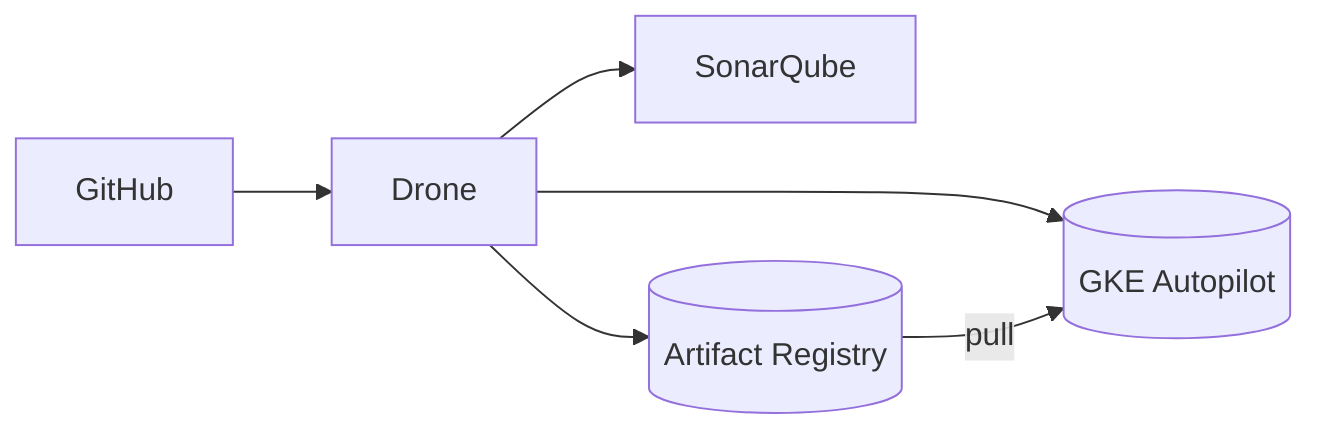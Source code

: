 graph LR
  GH[GitHub] --> DR[Drone]
  DR --> SON[SonarQube]
  DR --> AR[(Artifact Registry)]
  DR --> K8s[(GKE Autopilot)]
  AR -->|pull| K8s